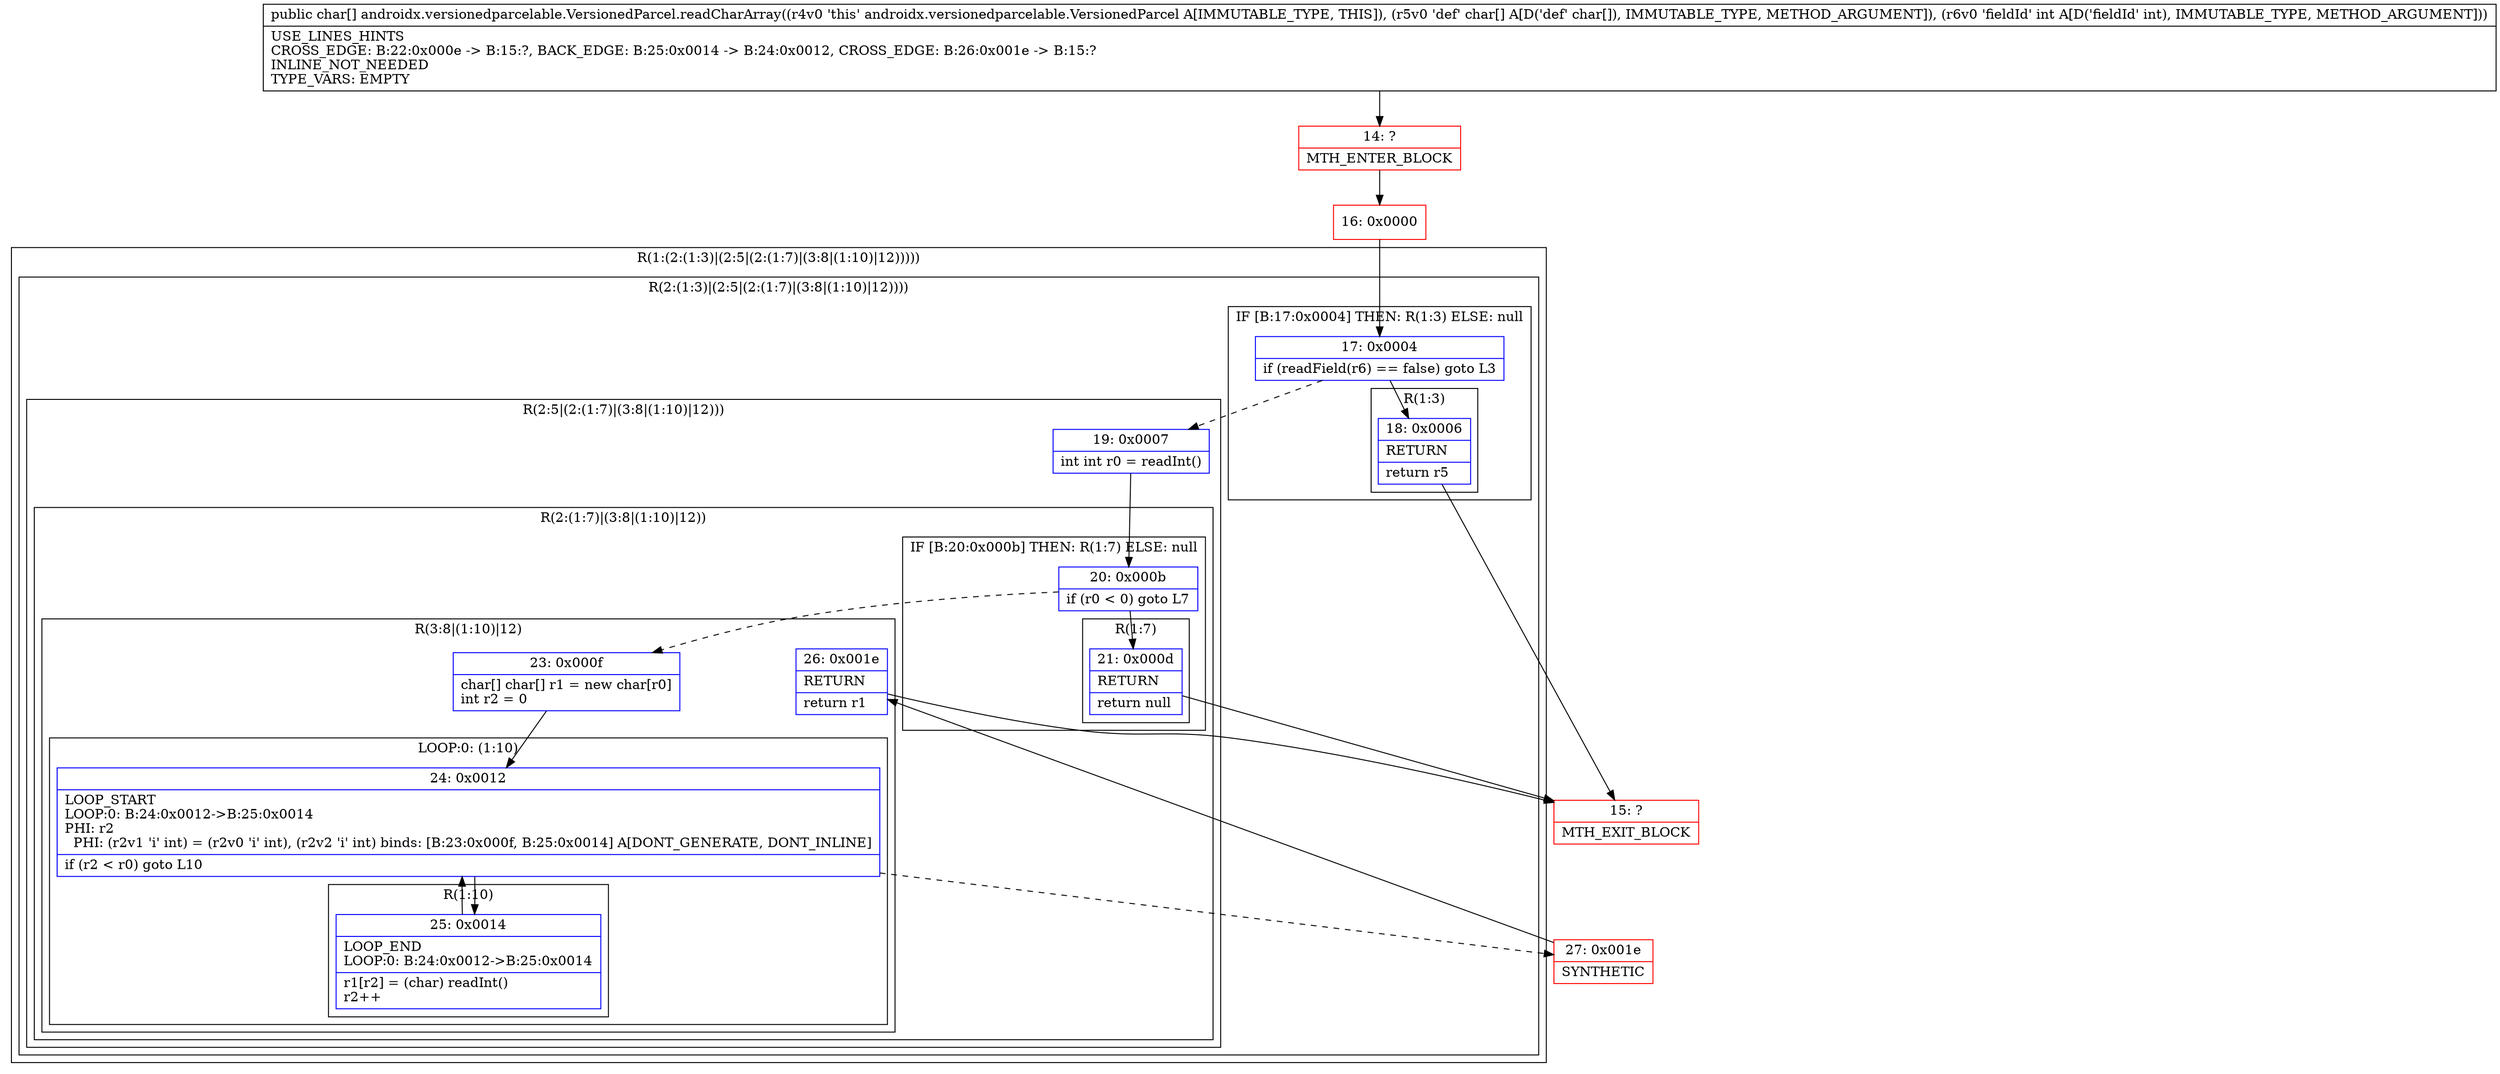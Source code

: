 digraph "CFG forandroidx.versionedparcelable.VersionedParcel.readCharArray([CI)[C" {
subgraph cluster_Region_717402000 {
label = "R(1:(2:(1:3)|(2:5|(2:(1:7)|(3:8|(1:10)|12)))))";
node [shape=record,color=blue];
subgraph cluster_Region_1275918768 {
label = "R(2:(1:3)|(2:5|(2:(1:7)|(3:8|(1:10)|12))))";
node [shape=record,color=blue];
subgraph cluster_IfRegion_410200309 {
label = "IF [B:17:0x0004] THEN: R(1:3) ELSE: null";
node [shape=record,color=blue];
Node_17 [shape=record,label="{17\:\ 0x0004|if (readField(r6) == false) goto L3\l}"];
subgraph cluster_Region_835426168 {
label = "R(1:3)";
node [shape=record,color=blue];
Node_18 [shape=record,label="{18\:\ 0x0006|RETURN\l|return r5\l}"];
}
}
subgraph cluster_Region_842421973 {
label = "R(2:5|(2:(1:7)|(3:8|(1:10)|12)))";
node [shape=record,color=blue];
Node_19 [shape=record,label="{19\:\ 0x0007|int int r0 = readInt()\l}"];
subgraph cluster_Region_248119550 {
label = "R(2:(1:7)|(3:8|(1:10)|12))";
node [shape=record,color=blue];
subgraph cluster_IfRegion_798388893 {
label = "IF [B:20:0x000b] THEN: R(1:7) ELSE: null";
node [shape=record,color=blue];
Node_20 [shape=record,label="{20\:\ 0x000b|if (r0 \< 0) goto L7\l}"];
subgraph cluster_Region_631286254 {
label = "R(1:7)";
node [shape=record,color=blue];
Node_21 [shape=record,label="{21\:\ 0x000d|RETURN\l|return null\l}"];
}
}
subgraph cluster_Region_1576093514 {
label = "R(3:8|(1:10)|12)";
node [shape=record,color=blue];
Node_23 [shape=record,label="{23\:\ 0x000f|char[] char[] r1 = new char[r0]\lint r2 = 0\l}"];
subgraph cluster_LoopRegion_922087525 {
label = "LOOP:0: (1:10)";
node [shape=record,color=blue];
Node_24 [shape=record,label="{24\:\ 0x0012|LOOP_START\lLOOP:0: B:24:0x0012\-\>B:25:0x0014\lPHI: r2 \l  PHI: (r2v1 'i' int) = (r2v0 'i' int), (r2v2 'i' int) binds: [B:23:0x000f, B:25:0x0014] A[DONT_GENERATE, DONT_INLINE]\l|if (r2 \< r0) goto L10\l}"];
subgraph cluster_Region_913672336 {
label = "R(1:10)";
node [shape=record,color=blue];
Node_25 [shape=record,label="{25\:\ 0x0014|LOOP_END\lLOOP:0: B:24:0x0012\-\>B:25:0x0014\l|r1[r2] = (char) readInt()\lr2++\l}"];
}
}
Node_26 [shape=record,label="{26\:\ 0x001e|RETURN\l|return r1\l}"];
}
}
}
}
}
Node_14 [shape=record,color=red,label="{14\:\ ?|MTH_ENTER_BLOCK\l}"];
Node_16 [shape=record,color=red,label="{16\:\ 0x0000}"];
Node_15 [shape=record,color=red,label="{15\:\ ?|MTH_EXIT_BLOCK\l}"];
Node_27 [shape=record,color=red,label="{27\:\ 0x001e|SYNTHETIC\l}"];
MethodNode[shape=record,label="{public char[] androidx.versionedparcelable.VersionedParcel.readCharArray((r4v0 'this' androidx.versionedparcelable.VersionedParcel A[IMMUTABLE_TYPE, THIS]), (r5v0 'def' char[] A[D('def' char[]), IMMUTABLE_TYPE, METHOD_ARGUMENT]), (r6v0 'fieldId' int A[D('fieldId' int), IMMUTABLE_TYPE, METHOD_ARGUMENT]))  | USE_LINES_HINTS\lCROSS_EDGE: B:22:0x000e \-\> B:15:?, BACK_EDGE: B:25:0x0014 \-\> B:24:0x0012, CROSS_EDGE: B:26:0x001e \-\> B:15:?\lINLINE_NOT_NEEDED\lTYPE_VARS: EMPTY\l}"];
MethodNode -> Node_14;Node_17 -> Node_18;
Node_17 -> Node_19[style=dashed];
Node_18 -> Node_15;
Node_19 -> Node_20;
Node_20 -> Node_21;
Node_20 -> Node_23[style=dashed];
Node_21 -> Node_15;
Node_23 -> Node_24;
Node_24 -> Node_25;
Node_24 -> Node_27[style=dashed];
Node_25 -> Node_24;
Node_26 -> Node_15;
Node_14 -> Node_16;
Node_16 -> Node_17;
Node_27 -> Node_26;
}

